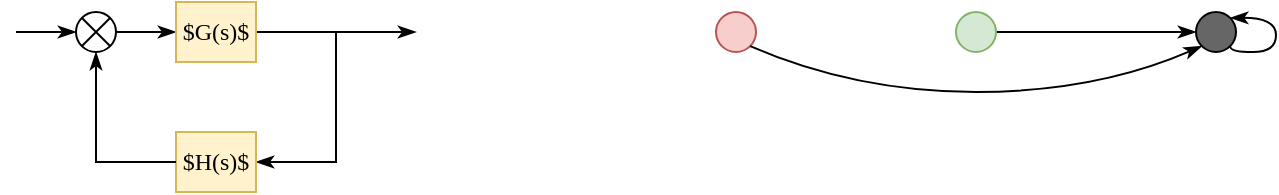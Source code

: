 <mxfile version="22.1.21" type="github">
  <diagram name="第 1 页" id="adxJvWafzfLS6Lv8L_2Y">
    <mxGraphModel dx="980" dy="637" grid="1" gridSize="10" guides="1" tooltips="1" connect="1" arrows="1" fold="1" page="1" pageScale="1" pageWidth="827" pageHeight="1169" math="1" shadow="0">
      <root>
        <mxCell id="0" />
        <mxCell id="1" parent="0" />
        <mxCell id="tVeDP6tvG05khZgqx8Kh-1" value="" style="ellipse;whiteSpace=wrap;html=1;aspect=fixed;fillColor=#f8cecc;strokeColor=#b85450;" vertex="1" parent="1">
          <mxGeometry x="430" y="550" width="20" height="20" as="geometry" />
        </mxCell>
        <mxCell id="tVeDP6tvG05khZgqx8Kh-11" value="" style="edgeStyle=orthogonalEdgeStyle;rounded=0;orthogonalLoop=1;jettySize=auto;html=1;endArrow=classicThin;endFill=1;" edge="1" parent="1" source="tVeDP6tvG05khZgqx8Kh-2" target="tVeDP6tvG05khZgqx8Kh-3">
          <mxGeometry relative="1" as="geometry" />
        </mxCell>
        <mxCell id="tVeDP6tvG05khZgqx8Kh-2" value="" style="ellipse;whiteSpace=wrap;html=1;aspect=fixed;fillColor=#d5e8d4;strokeColor=#82b366;" vertex="1" parent="1">
          <mxGeometry x="550" y="550" width="20" height="20" as="geometry" />
        </mxCell>
        <mxCell id="tVeDP6tvG05khZgqx8Kh-3" value="" style="ellipse;whiteSpace=wrap;html=1;aspect=fixed;fillColor=#666666;strokeColor=#000000;fillStyle=auto;" vertex="1" parent="1">
          <mxGeometry x="670" y="550" width="20" height="20" as="geometry" />
        </mxCell>
        <mxCell id="tVeDP6tvG05khZgqx8Kh-9" value="" style="curved=1;endArrow=classicThin;html=1;rounded=0;exitX=1;exitY=1;exitDx=0;exitDy=0;entryX=0;entryY=1;entryDx=0;entryDy=0;endFill=1;" edge="1" parent="1" source="tVeDP6tvG05khZgqx8Kh-1" target="tVeDP6tvG05khZgqx8Kh-3">
          <mxGeometry width="50" height="50" relative="1" as="geometry">
            <mxPoint x="620" y="760" as="sourcePoint" />
            <mxPoint x="670" y="710" as="targetPoint" />
            <Array as="points">
              <mxPoint x="500" y="590" />
              <mxPoint x="620" y="590" />
            </Array>
          </mxGeometry>
        </mxCell>
        <mxCell id="tVeDP6tvG05khZgqx8Kh-14" style="edgeStyle=orthogonalEdgeStyle;rounded=0;orthogonalLoop=1;jettySize=auto;html=1;exitX=1;exitY=1;exitDx=0;exitDy=0;entryX=1;entryY=0;entryDx=0;entryDy=0;curved=1;endArrow=classicThin;endFill=1;" edge="1" parent="1" source="tVeDP6tvG05khZgqx8Kh-3" target="tVeDP6tvG05khZgqx8Kh-3">
          <mxGeometry relative="1" as="geometry">
            <Array as="points">
              <mxPoint x="687" y="570" />
              <mxPoint x="710" y="570" />
              <mxPoint x="710" y="553" />
            </Array>
          </mxGeometry>
        </mxCell>
        <mxCell id="tVeDP6tvG05khZgqx8Kh-19" style="edgeStyle=elbowEdgeStyle;rounded=0;orthogonalLoop=1;jettySize=auto;html=1;elbow=vertical;startArrow=classicThin;startFill=1;endArrow=none;endFill=0;" edge="1" parent="1" source="tVeDP6tvG05khZgqx8Kh-15" target="tVeDP6tvG05khZgqx8Kh-20">
          <mxGeometry relative="1" as="geometry">
            <mxPoint x="120" y="560" as="targetPoint" />
          </mxGeometry>
        </mxCell>
        <mxCell id="tVeDP6tvG05khZgqx8Kh-23" style="edgeStyle=elbowEdgeStyle;shape=connector;rounded=0;orthogonalLoop=1;jettySize=auto;html=1;labelBackgroundColor=default;strokeColor=default;align=center;verticalAlign=middle;fontFamily=Helvetica;fontSize=11;fontColor=default;endArrow=classicThin;endFill=1;elbow=vertical;" edge="1" parent="1" source="tVeDP6tvG05khZgqx8Kh-15">
          <mxGeometry relative="1" as="geometry">
            <mxPoint x="280" y="560" as="targetPoint" />
          </mxGeometry>
        </mxCell>
        <mxCell id="tVeDP6tvG05khZgqx8Kh-15" value="&lt;font face=&quot;Times New Roman&quot;&gt;$G(s)$&lt;/font&gt;" style="rounded=0;whiteSpace=wrap;html=1;fillColor=#fff2cc;strokeColor=#d6b656;" vertex="1" parent="1">
          <mxGeometry x="160" y="545" width="40" height="30" as="geometry" />
        </mxCell>
        <mxCell id="tVeDP6tvG05khZgqx8Kh-27" style="edgeStyle=elbowEdgeStyle;shape=connector;rounded=0;orthogonalLoop=1;jettySize=auto;html=1;exitX=1;exitY=0.5;exitDx=0;exitDy=0;labelBackgroundColor=default;strokeColor=default;align=center;verticalAlign=middle;fontFamily=Helvetica;fontSize=11;fontColor=default;endArrow=none;endFill=0;startArrow=classicThin;startFill=1;" edge="1" parent="1" source="tVeDP6tvG05khZgqx8Kh-17">
          <mxGeometry relative="1" as="geometry">
            <mxPoint x="240" y="560" as="targetPoint" />
            <Array as="points">
              <mxPoint x="240" y="590" />
            </Array>
          </mxGeometry>
        </mxCell>
        <mxCell id="tVeDP6tvG05khZgqx8Kh-17" value="&lt;font face=&quot;Times New Roman&quot;&gt;$H(s)$&lt;/font&gt;" style="rounded=0;whiteSpace=wrap;html=1;fillColor=#fff2cc;strokeColor=#d6b656;" vertex="1" parent="1">
          <mxGeometry x="160" y="610" width="40" height="30" as="geometry" />
        </mxCell>
        <mxCell id="tVeDP6tvG05khZgqx8Kh-22" style="edgeStyle=orthogonalEdgeStyle;shape=connector;rounded=0;orthogonalLoop=1;jettySize=auto;html=1;exitX=0;exitY=0.5;exitDx=0;exitDy=0;exitPerimeter=0;labelBackgroundColor=default;strokeColor=default;align=center;verticalAlign=middle;fontFamily=Helvetica;fontSize=11;fontColor=default;endArrow=none;endFill=0;startArrow=classicThin;startFill=1;" edge="1" parent="1" source="tVeDP6tvG05khZgqx8Kh-20">
          <mxGeometry relative="1" as="geometry">
            <mxPoint x="80" y="560.143" as="targetPoint" />
          </mxGeometry>
        </mxCell>
        <mxCell id="tVeDP6tvG05khZgqx8Kh-20" value="" style="verticalLabelPosition=bottom;verticalAlign=top;html=1;shape=mxgraph.flowchart.or;fillColor=none;" vertex="1" parent="1">
          <mxGeometry x="110" y="550" width="20" height="20" as="geometry" />
        </mxCell>
        <mxCell id="tVeDP6tvG05khZgqx8Kh-21" style="edgeStyle=orthogonalEdgeStyle;rounded=0;orthogonalLoop=1;jettySize=auto;html=1;entryX=0.5;entryY=1;entryDx=0;entryDy=0;entryPerimeter=0;endArrow=classicThin;endFill=1;" edge="1" parent="1" source="tVeDP6tvG05khZgqx8Kh-17" target="tVeDP6tvG05khZgqx8Kh-20">
          <mxGeometry relative="1" as="geometry" />
        </mxCell>
      </root>
    </mxGraphModel>
  </diagram>
</mxfile>

